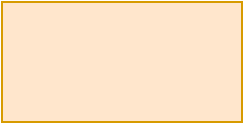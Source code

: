 <mxfile version="21.6.8" type="github">
  <diagram name="Página-1" id="IMxcLizBP58y3lWf2TRU">
    <mxGraphModel dx="594" dy="572" grid="0" gridSize="10" guides="1" tooltips="1" connect="1" arrows="1" fold="1" page="0" pageScale="1" pageWidth="827" pageHeight="1169" math="0" shadow="0">
      <root>
        <mxCell id="0" />
        <mxCell id="1" parent="0" />
        <mxCell id="H_k_Qnvk0nHkvY1QNa1B-1" value="" style="rounded=0;whiteSpace=wrap;html=1;fontSize=16;fillColor=#ffe6cc;strokeColor=#d79b00;" vertex="1" parent="1">
          <mxGeometry x="145" y="175" width="120" height="60" as="geometry" />
        </mxCell>
      </root>
    </mxGraphModel>
  </diagram>
</mxfile>
